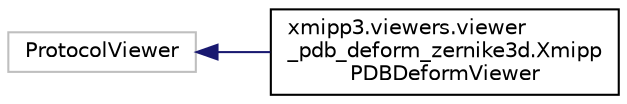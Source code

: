 digraph "Graphical Class Hierarchy"
{
  edge [fontname="Helvetica",fontsize="10",labelfontname="Helvetica",labelfontsize="10"];
  node [fontname="Helvetica",fontsize="10",shape=record];
  rankdir="LR";
  Node214 [label="ProtocolViewer",height=0.2,width=0.4,color="grey75", fillcolor="white", style="filled"];
  Node214 -> Node0 [dir="back",color="midnightblue",fontsize="10",style="solid",fontname="Helvetica"];
  Node0 [label="xmipp3.viewers.viewer\l_pdb_deform_zernike3d.Xmipp\lPDBDeformViewer",height=0.2,width=0.4,color="black", fillcolor="white", style="filled",URL="$classxmipp3_1_1viewers_1_1viewer__pdb__deform__zernike3d_1_1XmippPDBDeformViewer.html"];
}
